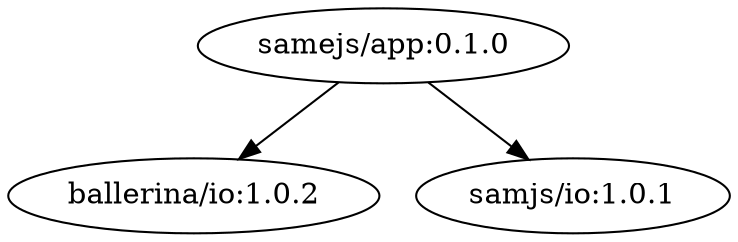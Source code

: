 digraph "example1" {
    "samejs/app:0.1.0" -> "ballerina/io:1.0.2"
    "samejs/app:0.1.0" -> "samjs/io:1.0.1"
}
